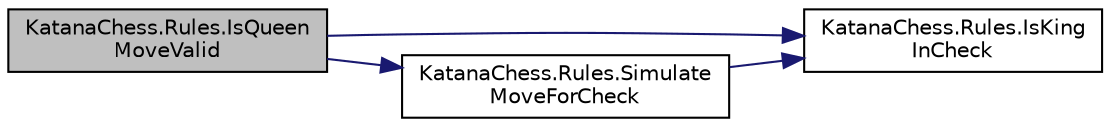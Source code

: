 digraph "KatanaChess.Rules.IsQueenMoveValid"
{
  edge [fontname="Helvetica",fontsize="10",labelfontname="Helvetica",labelfontsize="10"];
  node [fontname="Helvetica",fontsize="10",shape=record];
  rankdir="LR";
  Node1 [label="KatanaChess.Rules.IsQueen\lMoveValid",height=0.2,width=0.4,color="black", fillcolor="grey75", style="filled", fontcolor="black"];
  Node1 -> Node2 [color="midnightblue",fontsize="10",style="solid",fontname="Helvetica"];
  Node2 [label="KatanaChess.Rules.IsKing\lInCheck",height=0.2,width=0.4,color="black", fillcolor="white", style="filled",URL="$class_katana_chess_1_1_rules.html#a33d5fb5e51ce6a9523e0cf00ba09fc01"];
  Node1 -> Node3 [color="midnightblue",fontsize="10",style="solid",fontname="Helvetica"];
  Node3 [label="KatanaChess.Rules.Simulate\lMoveForCheck",height=0.2,width=0.4,color="black", fillcolor="white", style="filled",URL="$class_katana_chess_1_1_rules.html#af7d04f68eb52a201e7471a2f5ab65e80"];
  Node3 -> Node2 [color="midnightblue",fontsize="10",style="solid",fontname="Helvetica"];
}
